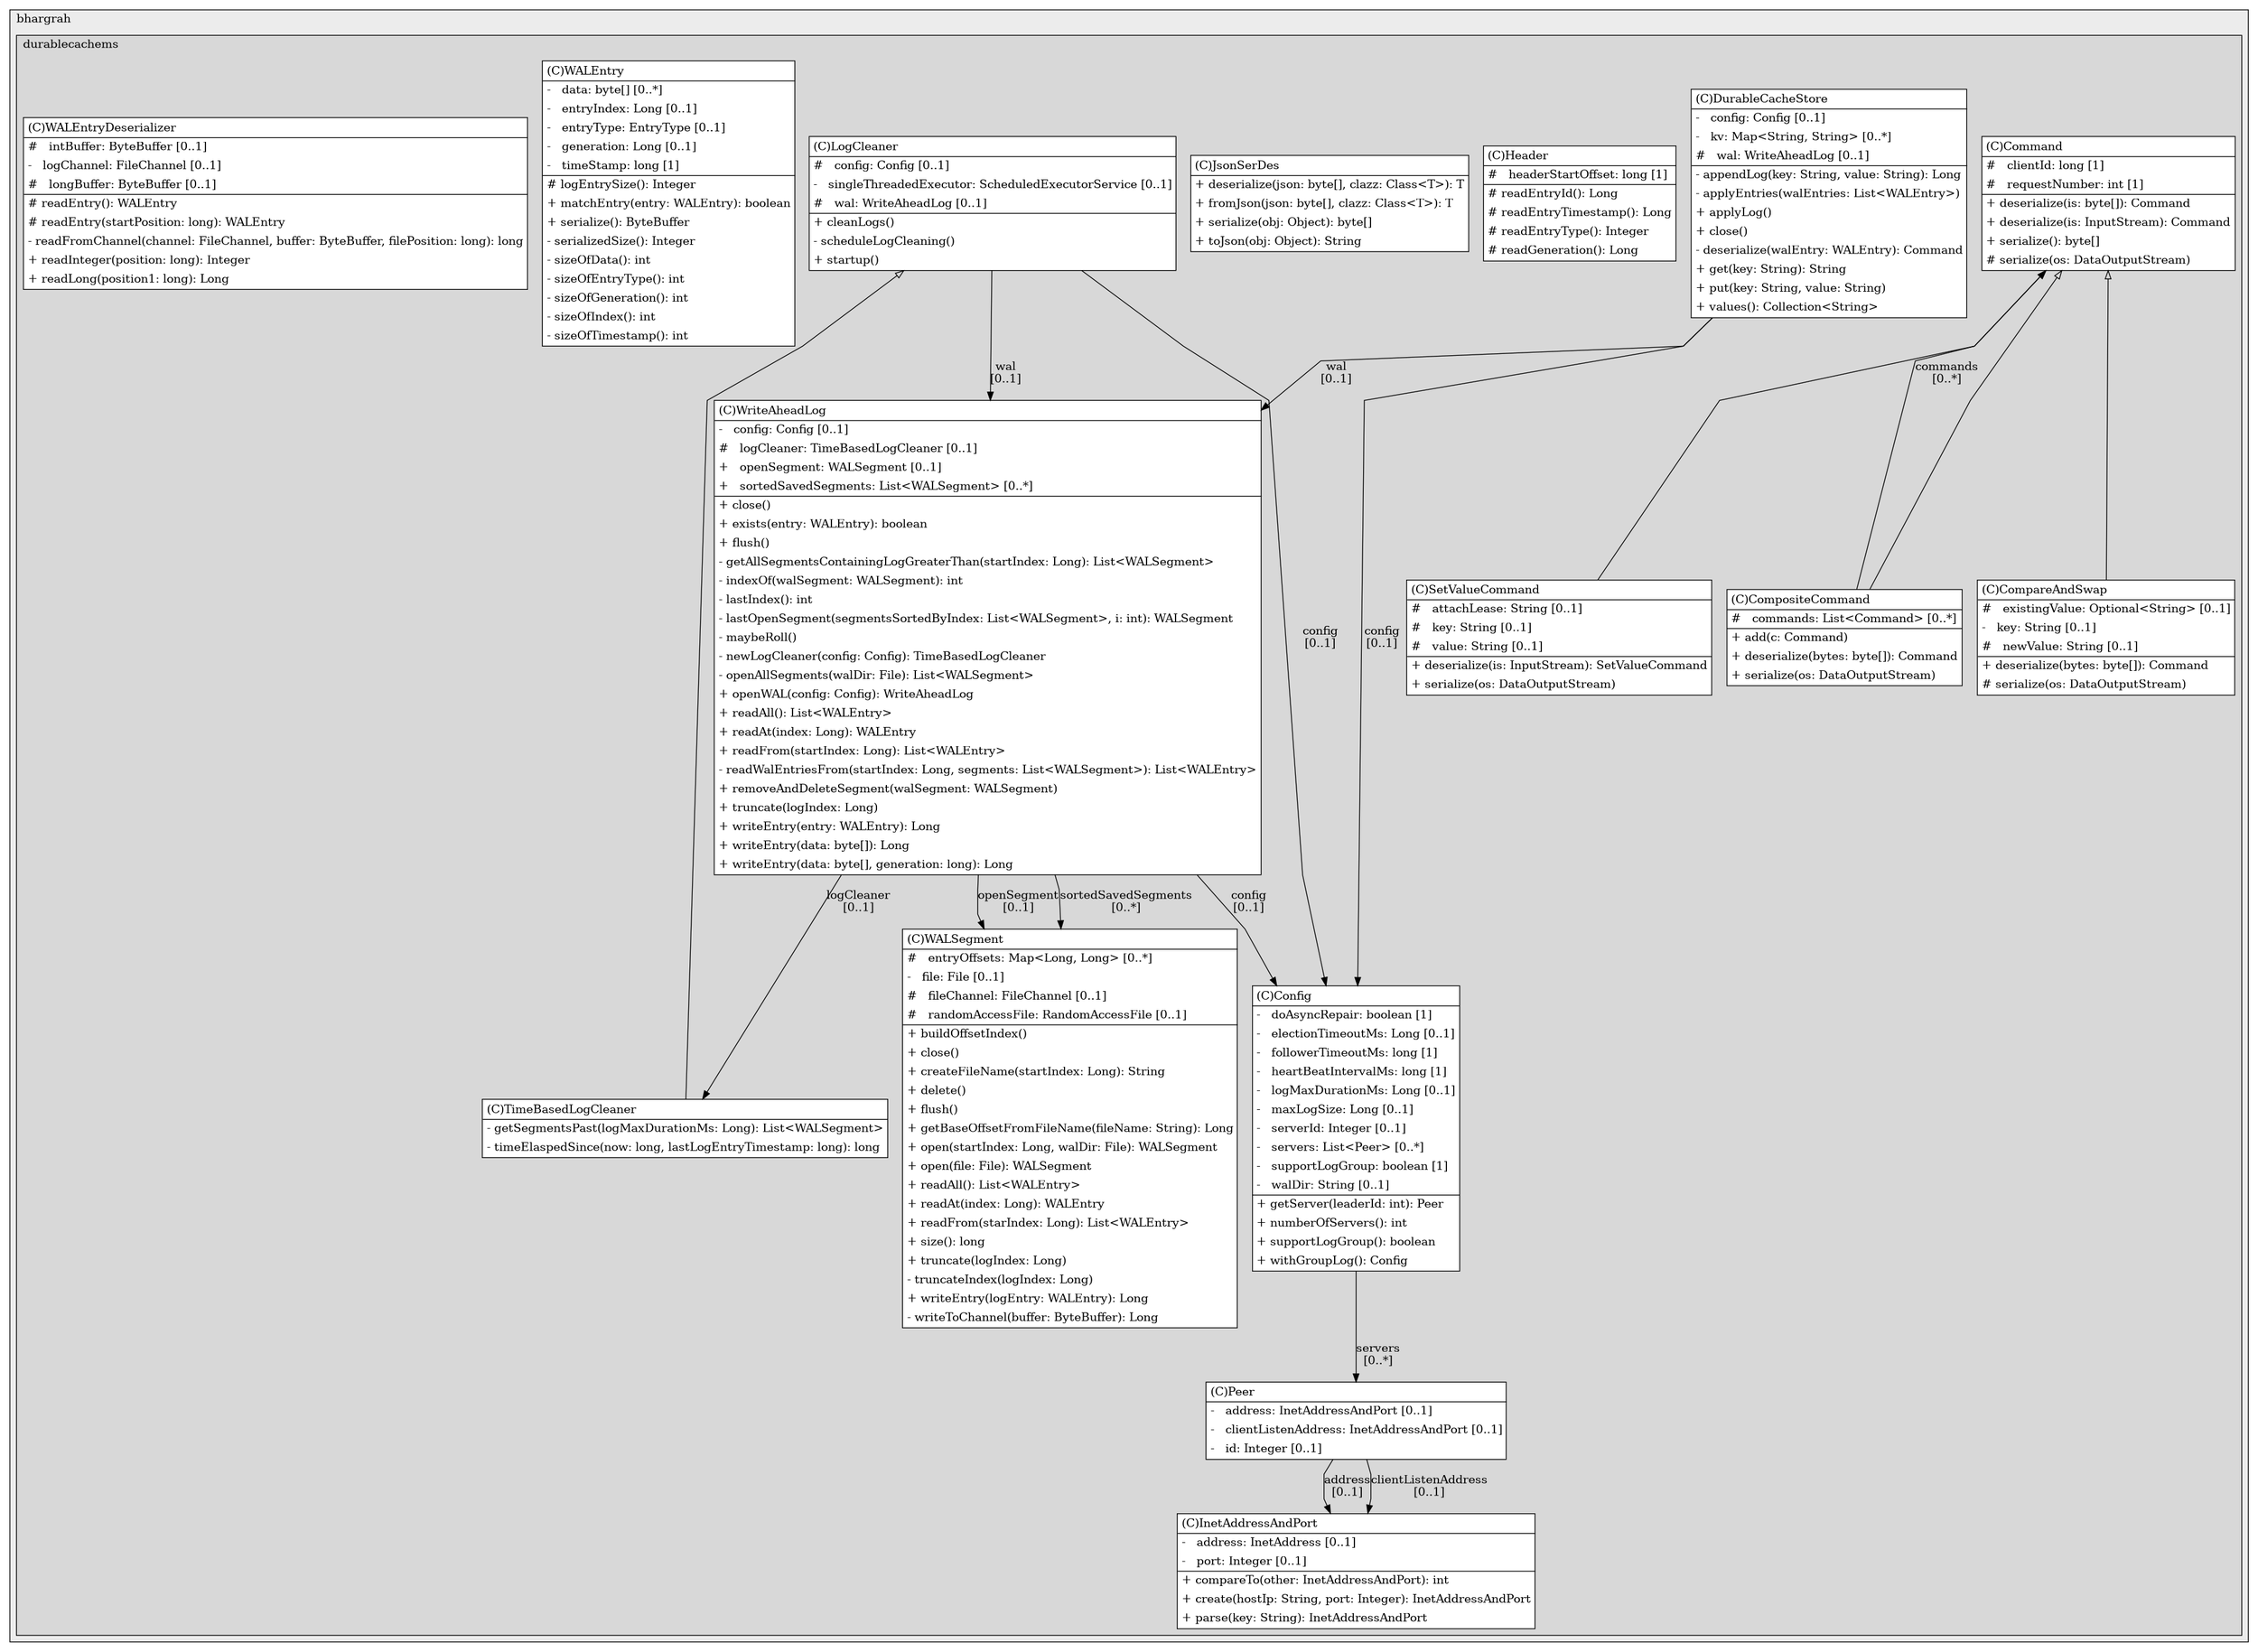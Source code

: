 @startuml

/' diagram meta data start
config=StructureConfiguration;
{
  "projectClassification": {
    "searchMode": "OpenProject", // OpenProject, AllProjects
    "includedProjects": "",
    "pathEndKeywords": "*.impl",
    "isClientPath": "",
    "isClientName": "",
    "isTestPath": "",
    "isTestName": "",
    "isMappingPath": "",
    "isMappingName": "",
    "isDataAccessPath": "",
    "isDataAccessName": "",
    "isDataStructurePath": "",
    "isDataStructureName": "",
    "isInterfaceStructuresPath": "",
    "isInterfaceStructuresName": "",
    "isEntryPointPath": "",
    "isEntryPointName": "",
    "treatFinalFieldsAsMandatory": false
  },
  "graphRestriction": {
    "classPackageExcludeFilter": "",
    "classPackageIncludeFilter": "",
    "classNameExcludeFilter": "",
    "classNameIncludeFilter": "",
    "methodNameExcludeFilter": "",
    "methodNameIncludeFilter": "",
    "removeByInheritance": "", // inheritance/annotation based filtering is done in a second step
    "removeByAnnotation": "",
    "removeByClassPackage": "", // cleanup the graph after inheritance/annotation based filtering is done
    "removeByClassName": "",
    "cutMappings": false,
    "cutEnum": true,
    "cutTests": true,
    "cutClient": true,
    "cutDataAccess": false,
    "cutInterfaceStructures": false,
    "cutDataStructures": false,
    "cutGetterAndSetter": true,
    "cutConstructors": true
  },
  "graphTraversal": {
    "forwardDepth": 6,
    "backwardDepth": 6,
    "classPackageExcludeFilter": "",
    "classPackageIncludeFilter": "",
    "classNameExcludeFilter": "",
    "classNameIncludeFilter": "",
    "methodNameExcludeFilter": "",
    "methodNameIncludeFilter": "",
    "hideMappings": false,
    "hideDataStructures": false,
    "hidePrivateMethods": true,
    "hideInterfaceCalls": true, // indirection: implementation -> interface (is hidden) -> implementation
    "onlyShowApplicationEntryPoints": false, // root node is included
    "useMethodCallsForStructureDiagram": "ForwardOnly" // ForwardOnly, BothDirections, No
  },
  "details": {
    "aggregation": "GroupByClass", // ByClass, GroupByClass, None
    "showClassGenericTypes": true,
    "showMethods": true,
    "showMethodParameterNames": true,
    "showMethodParameterTypes": true,
    "showMethodReturnType": true,
    "showPackageLevels": 2,
    "showDetailedClassStructure": true
  },
  "rootClass": "com.bhargrah.durablecachems.wal.DurableCacheStore",
  "extensionCallbackMethod": "" // qualified.class.name#methodName - signature: public static String method(String)
}
diagram meta data end '/



digraph g {
    rankdir="TB"
    splines=polyline
    

'nodes 
subgraph cluster_306686519 { 
   	label=bhargrah
	labeljust=l
	fillcolor="#ececec"
	style=filled
   
   subgraph cluster_600495054 { 
   	label=durablecachems
	labeljust=l
	fillcolor="#d8d8d8"
	style=filled
   
   Command393647766[
	label=<<TABLE BORDER="1" CELLBORDER="0" CELLPADDING="4" CELLSPACING="0">
<TR><TD ALIGN="LEFT" >(C)Command</TD></TR>
<HR/>
<TR><TD ALIGN="LEFT" >#   clientId: long [1]</TD></TR>
<TR><TD ALIGN="LEFT" >#   requestNumber: int [1]</TD></TR>
<HR/>
<TR><TD ALIGN="LEFT" >+ deserialize(is: byte[]): Command</TD></TR>
<TR><TD ALIGN="LEFT" >+ deserialize(is: InputStream): Command</TD></TR>
<TR><TD ALIGN="LEFT" >+ serialize(): byte[]</TD></TR>
<TR><TD ALIGN="LEFT" ># serialize(os: DataOutputStream)</TD></TR>
</TABLE>>
	style=filled
	margin=0
	shape=plaintext
	fillcolor="#FFFFFF"
];

CompareAndSwap393647766[
	label=<<TABLE BORDER="1" CELLBORDER="0" CELLPADDING="4" CELLSPACING="0">
<TR><TD ALIGN="LEFT" >(C)CompareAndSwap</TD></TR>
<HR/>
<TR><TD ALIGN="LEFT" >#   existingValue: Optional&lt;String&gt; [0..1]</TD></TR>
<TR><TD ALIGN="LEFT" >-   key: String [0..1]</TD></TR>
<TR><TD ALIGN="LEFT" >#   newValue: String [0..1]</TD></TR>
<HR/>
<TR><TD ALIGN="LEFT" >+ deserialize(bytes: byte[]): Command</TD></TR>
<TR><TD ALIGN="LEFT" ># serialize(os: DataOutputStream)</TD></TR>
</TABLE>>
	style=filled
	margin=0
	shape=plaintext
	fillcolor="#FFFFFF"
];

CompositeCommand393647766[
	label=<<TABLE BORDER="1" CELLBORDER="0" CELLPADDING="4" CELLSPACING="0">
<TR><TD ALIGN="LEFT" >(C)CompositeCommand</TD></TR>
<HR/>
<TR><TD ALIGN="LEFT" >#   commands: List&lt;Command&gt; [0..*]</TD></TR>
<HR/>
<TR><TD ALIGN="LEFT" >+ add(c: Command)</TD></TR>
<TR><TD ALIGN="LEFT" >+ deserialize(bytes: byte[]): Command</TD></TR>
<TR><TD ALIGN="LEFT" >+ serialize(os: DataOutputStream)</TD></TR>
</TABLE>>
	style=filled
	margin=0
	shape=plaintext
	fillcolor="#FFFFFF"
];

Config1926963904[
	label=<<TABLE BORDER="1" CELLBORDER="0" CELLPADDING="4" CELLSPACING="0">
<TR><TD ALIGN="LEFT" >(C)Config</TD></TR>
<HR/>
<TR><TD ALIGN="LEFT" >-   doAsyncRepair: boolean [1]</TD></TR>
<TR><TD ALIGN="LEFT" >-   electionTimeoutMs: Long [0..1]</TD></TR>
<TR><TD ALIGN="LEFT" >-   followerTimeoutMs: long [1]</TD></TR>
<TR><TD ALIGN="LEFT" >-   heartBeatIntervalMs: long [1]</TD></TR>
<TR><TD ALIGN="LEFT" >-   logMaxDurationMs: Long [0..1]</TD></TR>
<TR><TD ALIGN="LEFT" >-   maxLogSize: Long [0..1]</TD></TR>
<TR><TD ALIGN="LEFT" >-   serverId: Integer [0..1]</TD></TR>
<TR><TD ALIGN="LEFT" >-   servers: List&lt;Peer&gt; [0..*]</TD></TR>
<TR><TD ALIGN="LEFT" >-   supportLogGroup: boolean [1]</TD></TR>
<TR><TD ALIGN="LEFT" >-   walDir: String [0..1]</TD></TR>
<HR/>
<TR><TD ALIGN="LEFT" >+ getServer(leaderId: int): Peer</TD></TR>
<TR><TD ALIGN="LEFT" >+ numberOfServers(): int</TD></TR>
<TR><TD ALIGN="LEFT" >+ supportLogGroup(): boolean</TD></TR>
<TR><TD ALIGN="LEFT" >+ withGroupLog(): Config</TD></TR>
</TABLE>>
	style=filled
	margin=0
	shape=plaintext
	fillcolor="#FFFFFF"
];

DurableCacheStore1712189497[
	label=<<TABLE BORDER="1" CELLBORDER="0" CELLPADDING="4" CELLSPACING="0">
<TR><TD ALIGN="LEFT" >(C)DurableCacheStore</TD></TR>
<HR/>
<TR><TD ALIGN="LEFT" >-   config: Config [0..1]</TD></TR>
<TR><TD ALIGN="LEFT" >-   kv: Map&lt;String, String&gt; [0..*]</TD></TR>
<TR><TD ALIGN="LEFT" >#   wal: WriteAheadLog [0..1]</TD></TR>
<HR/>
<TR><TD ALIGN="LEFT" >- appendLog(key: String, value: String): Long</TD></TR>
<TR><TD ALIGN="LEFT" >- applyEntries(walEntries: List&lt;WALEntry&gt;)</TD></TR>
<TR><TD ALIGN="LEFT" >+ applyLog()</TD></TR>
<TR><TD ALIGN="LEFT" >+ close()</TD></TR>
<TR><TD ALIGN="LEFT" >- deserialize(walEntry: WALEntry): Command</TD></TR>
<TR><TD ALIGN="LEFT" >+ get(key: String): String</TD></TR>
<TR><TD ALIGN="LEFT" >+ put(key: String, value: String)</TD></TR>
<TR><TD ALIGN="LEFT" >+ values(): Collection&lt;String&gt;</TD></TR>
</TABLE>>
	style=filled
	margin=0
	shape=plaintext
	fillcolor="#FFFFFF"
];

Header622435513[
	label=<<TABLE BORDER="1" CELLBORDER="0" CELLPADDING="4" CELLSPACING="0">
<TR><TD ALIGN="LEFT" >(C)Header</TD></TR>
<HR/>
<TR><TD ALIGN="LEFT" >#   headerStartOffset: long [1]</TD></TR>
<HR/>
<TR><TD ALIGN="LEFT" ># readEntryId(): Long</TD></TR>
<TR><TD ALIGN="LEFT" ># readEntryTimestamp(): Long</TD></TR>
<TR><TD ALIGN="LEFT" ># readEntryType(): Integer</TD></TR>
<TR><TD ALIGN="LEFT" ># readGeneration(): Long</TD></TR>
</TABLE>>
	style=filled
	margin=0
	shape=plaintext
	fillcolor="#FFFFFF"
];

InetAddressAndPort791691672[
	label=<<TABLE BORDER="1" CELLBORDER="0" CELLPADDING="4" CELLSPACING="0">
<TR><TD ALIGN="LEFT" >(C)InetAddressAndPort</TD></TR>
<HR/>
<TR><TD ALIGN="LEFT" >-   address: InetAddress [0..1]</TD></TR>
<TR><TD ALIGN="LEFT" >-   port: Integer [0..1]</TD></TR>
<HR/>
<TR><TD ALIGN="LEFT" >+ compareTo(other: InetAddressAndPort): int</TD></TR>
<TR><TD ALIGN="LEFT" >+ create(hostIp: String, port: Integer): InetAddressAndPort</TD></TR>
<TR><TD ALIGN="LEFT" >+ parse(key: String): InetAddressAndPort</TD></TR>
</TABLE>>
	style=filled
	margin=0
	shape=plaintext
	fillcolor="#FFFFFF"
];

JsonSerDes393647766[
	label=<<TABLE BORDER="1" CELLBORDER="0" CELLPADDING="4" CELLSPACING="0">
<TR><TD ALIGN="LEFT" >(C)JsonSerDes</TD></TR>
<HR/>
<TR><TD ALIGN="LEFT" >+ deserialize(json: byte[], clazz: Class&lt;T&gt;): T</TD></TR>
<TR><TD ALIGN="LEFT" >+ fromJson(json: byte[], clazz: Class&lt;T&gt;): T</TD></TR>
<TR><TD ALIGN="LEFT" >+ serialize(obj: Object): byte[]</TD></TR>
<TR><TD ALIGN="LEFT" >+ toJson(obj: Object): String</TD></TR>
</TABLE>>
	style=filled
	margin=0
	shape=plaintext
	fillcolor="#FFFFFF"
];

LogCleaner1714143801[
	label=<<TABLE BORDER="1" CELLBORDER="0" CELLPADDING="4" CELLSPACING="0">
<TR><TD ALIGN="LEFT" >(C)LogCleaner</TD></TR>
<HR/>
<TR><TD ALIGN="LEFT" >#   config: Config [0..1]</TD></TR>
<TR><TD ALIGN="LEFT" >-   singleThreadedExecutor: ScheduledExecutorService [0..1]</TD></TR>
<TR><TD ALIGN="LEFT" >#   wal: WriteAheadLog [0..1]</TD></TR>
<HR/>
<TR><TD ALIGN="LEFT" >+ cleanLogs()</TD></TR>
<TR><TD ALIGN="LEFT" >- scheduleLogCleaning()</TD></TR>
<TR><TD ALIGN="LEFT" >+ startup()</TD></TR>
</TABLE>>
	style=filled
	margin=0
	shape=plaintext
	fillcolor="#FFFFFF"
];

Peer791691672[
	label=<<TABLE BORDER="1" CELLBORDER="0" CELLPADDING="4" CELLSPACING="0">
<TR><TD ALIGN="LEFT" >(C)Peer</TD></TR>
<HR/>
<TR><TD ALIGN="LEFT" >-   address: InetAddressAndPort [0..1]</TD></TR>
<TR><TD ALIGN="LEFT" >-   clientListenAddress: InetAddressAndPort [0..1]</TD></TR>
<TR><TD ALIGN="LEFT" >-   id: Integer [0..1]</TD></TR>
</TABLE>>
	style=filled
	margin=0
	shape=plaintext
	fillcolor="#FFFFFF"
];

SetValueCommand393647766[
	label=<<TABLE BORDER="1" CELLBORDER="0" CELLPADDING="4" CELLSPACING="0">
<TR><TD ALIGN="LEFT" >(C)SetValueCommand</TD></TR>
<HR/>
<TR><TD ALIGN="LEFT" >#   attachLease: String [0..1]</TD></TR>
<TR><TD ALIGN="LEFT" >#   key: String [0..1]</TD></TR>
<TR><TD ALIGN="LEFT" >#   value: String [0..1]</TD></TR>
<HR/>
<TR><TD ALIGN="LEFT" >+ deserialize(is: InputStream): SetValueCommand</TD></TR>
<TR><TD ALIGN="LEFT" >+ serialize(os: DataOutputStream)</TD></TR>
</TABLE>>
	style=filled
	margin=0
	shape=plaintext
	fillcolor="#FFFFFF"
];

TimeBasedLogCleaner1714143801[
	label=<<TABLE BORDER="1" CELLBORDER="0" CELLPADDING="4" CELLSPACING="0">
<TR><TD ALIGN="LEFT" >(C)TimeBasedLogCleaner</TD></TR>
<HR/>
<TR><TD ALIGN="LEFT" >- getSegmentsPast(logMaxDurationMs: Long): List&lt;WALSegment&gt;</TD></TR>
<TR><TD ALIGN="LEFT" >- timeElaspedSince(now: long, lastLogEntryTimestamp: long): long</TD></TR>
</TABLE>>
	style=filled
	margin=0
	shape=plaintext
	fillcolor="#FFFFFF"
];

WALEntry1870424264[
	label=<<TABLE BORDER="1" CELLBORDER="0" CELLPADDING="4" CELLSPACING="0">
<TR><TD ALIGN="LEFT" >(C)WALEntry</TD></TR>
<HR/>
<TR><TD ALIGN="LEFT" >-   data: byte[] [0..*]</TD></TR>
<TR><TD ALIGN="LEFT" >-   entryIndex: Long [0..1]</TD></TR>
<TR><TD ALIGN="LEFT" >-   entryType: EntryType [0..1]</TD></TR>
<TR><TD ALIGN="LEFT" >-   generation: Long [0..1]</TD></TR>
<TR><TD ALIGN="LEFT" >-   timeStamp: long [1]</TD></TR>
<HR/>
<TR><TD ALIGN="LEFT" ># logEntrySize(): Integer</TD></TR>
<TR><TD ALIGN="LEFT" >+ matchEntry(entry: WALEntry): boolean</TD></TR>
<TR><TD ALIGN="LEFT" >+ serialize(): ByteBuffer</TD></TR>
<TR><TD ALIGN="LEFT" >- serializedSize(): Integer</TD></TR>
<TR><TD ALIGN="LEFT" >- sizeOfData(): int</TD></TR>
<TR><TD ALIGN="LEFT" >- sizeOfEntryType(): int</TD></TR>
<TR><TD ALIGN="LEFT" >- sizeOfGeneration(): int</TD></TR>
<TR><TD ALIGN="LEFT" >- sizeOfIndex(): int</TD></TR>
<TR><TD ALIGN="LEFT" >- sizeOfTimestamp(): int</TD></TR>
</TABLE>>
	style=filled
	margin=0
	shape=plaintext
	fillcolor="#FFFFFF"
];

WALEntryDeserializer1870424264[
	label=<<TABLE BORDER="1" CELLBORDER="0" CELLPADDING="4" CELLSPACING="0">
<TR><TD ALIGN="LEFT" >(C)WALEntryDeserializer</TD></TR>
<HR/>
<TR><TD ALIGN="LEFT" >#   intBuffer: ByteBuffer [0..1]</TD></TR>
<TR><TD ALIGN="LEFT" >-   logChannel: FileChannel [0..1]</TD></TR>
<TR><TD ALIGN="LEFT" >#   longBuffer: ByteBuffer [0..1]</TD></TR>
<HR/>
<TR><TD ALIGN="LEFT" ># readEntry(): WALEntry</TD></TR>
<TR><TD ALIGN="LEFT" ># readEntry(startPosition: long): WALEntry</TD></TR>
<TR><TD ALIGN="LEFT" >- readFromChannel(channel: FileChannel, buffer: ByteBuffer, filePosition: long): long</TD></TR>
<TR><TD ALIGN="LEFT" >+ readInteger(position: long): Integer</TD></TR>
<TR><TD ALIGN="LEFT" >+ readLong(position1: long): Long</TD></TR>
</TABLE>>
	style=filled
	margin=0
	shape=plaintext
	fillcolor="#FFFFFF"
];

WALSegment1870424264[
	label=<<TABLE BORDER="1" CELLBORDER="0" CELLPADDING="4" CELLSPACING="0">
<TR><TD ALIGN="LEFT" >(C)WALSegment</TD></TR>
<HR/>
<TR><TD ALIGN="LEFT" >#   entryOffsets: Map&lt;Long, Long&gt; [0..*]</TD></TR>
<TR><TD ALIGN="LEFT" >-   file: File [0..1]</TD></TR>
<TR><TD ALIGN="LEFT" >#   fileChannel: FileChannel [0..1]</TD></TR>
<TR><TD ALIGN="LEFT" >#   randomAccessFile: RandomAccessFile [0..1]</TD></TR>
<HR/>
<TR><TD ALIGN="LEFT" >+ buildOffsetIndex()</TD></TR>
<TR><TD ALIGN="LEFT" >+ close()</TD></TR>
<TR><TD ALIGN="LEFT" >+ createFileName(startIndex: Long): String</TD></TR>
<TR><TD ALIGN="LEFT" >+ delete()</TD></TR>
<TR><TD ALIGN="LEFT" >+ flush()</TD></TR>
<TR><TD ALIGN="LEFT" >+ getBaseOffsetFromFileName(fileName: String): Long</TD></TR>
<TR><TD ALIGN="LEFT" >+ open(startIndex: Long, walDir: File): WALSegment</TD></TR>
<TR><TD ALIGN="LEFT" >+ open(file: File): WALSegment</TD></TR>
<TR><TD ALIGN="LEFT" >+ readAll(): List&lt;WALEntry&gt;</TD></TR>
<TR><TD ALIGN="LEFT" >+ readAt(index: Long): WALEntry</TD></TR>
<TR><TD ALIGN="LEFT" >+ readFrom(starIndex: Long): List&lt;WALEntry&gt;</TD></TR>
<TR><TD ALIGN="LEFT" >+ size(): long</TD></TR>
<TR><TD ALIGN="LEFT" >+ truncate(logIndex: Long)</TD></TR>
<TR><TD ALIGN="LEFT" >- truncateIndex(logIndex: Long)</TD></TR>
<TR><TD ALIGN="LEFT" >+ writeEntry(logEntry: WALEntry): Long</TD></TR>
<TR><TD ALIGN="LEFT" >- writeToChannel(buffer: ByteBuffer): Long</TD></TR>
</TABLE>>
	style=filled
	margin=0
	shape=plaintext
	fillcolor="#FFFFFF"
];

WriteAheadLog1712189497[
	label=<<TABLE BORDER="1" CELLBORDER="0" CELLPADDING="4" CELLSPACING="0">
<TR><TD ALIGN="LEFT" >(C)WriteAheadLog</TD></TR>
<HR/>
<TR><TD ALIGN="LEFT" >-   config: Config [0..1]</TD></TR>
<TR><TD ALIGN="LEFT" >#   logCleaner: TimeBasedLogCleaner [0..1]</TD></TR>
<TR><TD ALIGN="LEFT" >+   openSegment: WALSegment [0..1]</TD></TR>
<TR><TD ALIGN="LEFT" >+   sortedSavedSegments: List&lt;WALSegment&gt; [0..*]</TD></TR>
<HR/>
<TR><TD ALIGN="LEFT" >+ close()</TD></TR>
<TR><TD ALIGN="LEFT" >+ exists(entry: WALEntry): boolean</TD></TR>
<TR><TD ALIGN="LEFT" >+ flush()</TD></TR>
<TR><TD ALIGN="LEFT" >- getAllSegmentsContainingLogGreaterThan(startIndex: Long): List&lt;WALSegment&gt;</TD></TR>
<TR><TD ALIGN="LEFT" >- indexOf(walSegment: WALSegment): int</TD></TR>
<TR><TD ALIGN="LEFT" >- lastIndex(): int</TD></TR>
<TR><TD ALIGN="LEFT" >- lastOpenSegment(segmentsSortedByIndex: List&lt;WALSegment&gt;, i: int): WALSegment</TD></TR>
<TR><TD ALIGN="LEFT" >- maybeRoll()</TD></TR>
<TR><TD ALIGN="LEFT" >- newLogCleaner(config: Config): TimeBasedLogCleaner</TD></TR>
<TR><TD ALIGN="LEFT" >- openAllSegments(walDir: File): List&lt;WALSegment&gt;</TD></TR>
<TR><TD ALIGN="LEFT" >+ openWAL(config: Config): WriteAheadLog</TD></TR>
<TR><TD ALIGN="LEFT" >+ readAll(): List&lt;WALEntry&gt;</TD></TR>
<TR><TD ALIGN="LEFT" >+ readAt(index: Long): WALEntry</TD></TR>
<TR><TD ALIGN="LEFT" >+ readFrom(startIndex: Long): List&lt;WALEntry&gt;</TD></TR>
<TR><TD ALIGN="LEFT" >- readWalEntriesFrom(startIndex: Long, segments: List&lt;WALSegment&gt;): List&lt;WALEntry&gt;</TD></TR>
<TR><TD ALIGN="LEFT" >+ removeAndDeleteSegment(walSegment: WALSegment)</TD></TR>
<TR><TD ALIGN="LEFT" >+ truncate(logIndex: Long)</TD></TR>
<TR><TD ALIGN="LEFT" >+ writeEntry(entry: WALEntry): Long</TD></TR>
<TR><TD ALIGN="LEFT" >+ writeEntry(data: byte[]): Long</TD></TR>
<TR><TD ALIGN="LEFT" >+ writeEntry(data: byte[], generation: long): Long</TD></TR>
</TABLE>>
	style=filled
	margin=0
	shape=plaintext
	fillcolor="#FFFFFF"
];
} 
} 

'edges    
Command393647766 -> CompareAndSwap393647766[arrowhead=none, arrowtail=empty, dir=both];
Command393647766 -> CompositeCommand393647766[arrowhead=none, arrowtail=empty, dir=both];
Command393647766 -> SetValueCommand393647766[arrowhead=none, arrowtail=empty, dir=both];
CompositeCommand393647766 -> Command393647766[label="commands
[0..*]"];
Config1926963904 -> Peer791691672[label="servers
[0..*]"];
DurableCacheStore1712189497 -> Config1926963904[label="config
[0..1]"];
DurableCacheStore1712189497 -> WriteAheadLog1712189497[label="wal
[0..1]"];
LogCleaner1714143801 -> Config1926963904[label="config
[0..1]"];
LogCleaner1714143801 -> TimeBasedLogCleaner1714143801[arrowhead=none, arrowtail=empty, dir=both];
LogCleaner1714143801 -> WriteAheadLog1712189497[label="wal
[0..1]"];
Peer791691672 -> InetAddressAndPort791691672[label="address
[0..1]"];
Peer791691672 -> InetAddressAndPort791691672[label="clientListenAddress
[0..1]"];
WriteAheadLog1712189497 -> Config1926963904[label="config
[0..1]"];
WriteAheadLog1712189497 -> TimeBasedLogCleaner1714143801[label="logCleaner
[0..1]"];
WriteAheadLog1712189497 -> WALSegment1870424264[label="openSegment
[0..1]"];
WriteAheadLog1712189497 -> WALSegment1870424264[label="sortedSavedSegments
[0..*]"];
    
}
@enduml